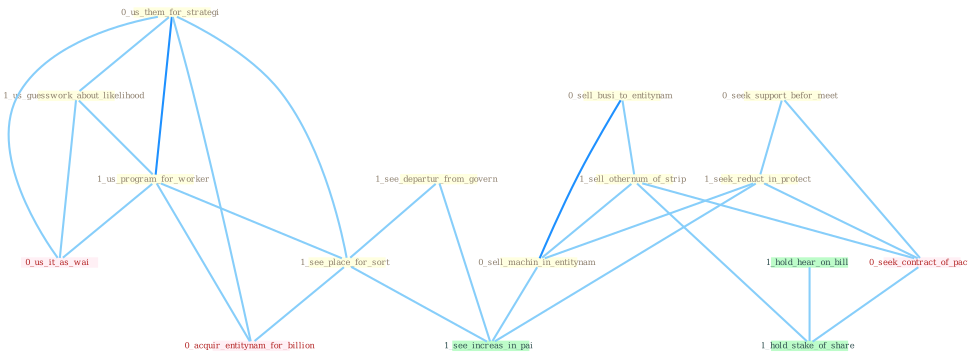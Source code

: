 Graph G{ 
    node
    [shape=polygon,style=filled,width=.5,height=.06,color="#BDFCC9",fixedsize=true,fontsize=4,
    fontcolor="#2f4f4f"];
    {node
    [color="#ffffe0", fontcolor="#8b7d6b"] "0_sell_busi_to_entitynam " "0_us_them_for_strategi " "1_us_guesswork_about_likelihood " "1_us_program_for_worker " "1_sell_othernum_of_strip " "0_seek_support_befor_meet " "1_see_departur_from_govern " "1_seek_reduct_in_protect " "1_see_place_for_sort " "0_sell_machin_in_entitynam "}
{node [color="#fff0f5", fontcolor="#b22222"] "0_seek_contract_of_pact " "0_us_it_as_wai " "0_acquir_entitynam_for_billion "}
edge [color="#B0E2FF"];

	"0_sell_busi_to_entitynam " -- "1_sell_othernum_of_strip " [w="1", color="#87cefa" ];
	"0_sell_busi_to_entitynam " -- "0_sell_machin_in_entitynam " [w="2", color="#1e90ff" , len=0.8];
	"0_us_them_for_strategi " -- "1_us_guesswork_about_likelihood " [w="1", color="#87cefa" ];
	"0_us_them_for_strategi " -- "1_us_program_for_worker " [w="2", color="#1e90ff" , len=0.8];
	"0_us_them_for_strategi " -- "1_see_place_for_sort " [w="1", color="#87cefa" ];
	"0_us_them_for_strategi " -- "0_us_it_as_wai " [w="1", color="#87cefa" ];
	"0_us_them_for_strategi " -- "0_acquir_entitynam_for_billion " [w="1", color="#87cefa" ];
	"1_us_guesswork_about_likelihood " -- "1_us_program_for_worker " [w="1", color="#87cefa" ];
	"1_us_guesswork_about_likelihood " -- "0_us_it_as_wai " [w="1", color="#87cefa" ];
	"1_us_program_for_worker " -- "1_see_place_for_sort " [w="1", color="#87cefa" ];
	"1_us_program_for_worker " -- "0_us_it_as_wai " [w="1", color="#87cefa" ];
	"1_us_program_for_worker " -- "0_acquir_entitynam_for_billion " [w="1", color="#87cefa" ];
	"1_sell_othernum_of_strip " -- "0_sell_machin_in_entitynam " [w="1", color="#87cefa" ];
	"1_sell_othernum_of_strip " -- "0_seek_contract_of_pact " [w="1", color="#87cefa" ];
	"1_sell_othernum_of_strip " -- "1_hold_stake_of_share " [w="1", color="#87cefa" ];
	"0_seek_support_befor_meet " -- "1_seek_reduct_in_protect " [w="1", color="#87cefa" ];
	"0_seek_support_befor_meet " -- "0_seek_contract_of_pact " [w="1", color="#87cefa" ];
	"1_see_departur_from_govern " -- "1_see_place_for_sort " [w="1", color="#87cefa" ];
	"1_see_departur_from_govern " -- "1_see_increas_in_pai " [w="1", color="#87cefa" ];
	"1_seek_reduct_in_protect " -- "0_sell_machin_in_entitynam " [w="1", color="#87cefa" ];
	"1_seek_reduct_in_protect " -- "0_seek_contract_of_pact " [w="1", color="#87cefa" ];
	"1_seek_reduct_in_protect " -- "1_see_increas_in_pai " [w="1", color="#87cefa" ];
	"1_see_place_for_sort " -- "0_acquir_entitynam_for_billion " [w="1", color="#87cefa" ];
	"1_see_place_for_sort " -- "1_see_increas_in_pai " [w="1", color="#87cefa" ];
	"0_sell_machin_in_entitynam " -- "1_see_increas_in_pai " [w="1", color="#87cefa" ];
	"0_seek_contract_of_pact " -- "1_hold_stake_of_share " [w="1", color="#87cefa" ];
	"1_hold_hear_on_bill " -- "1_hold_stake_of_share " [w="1", color="#87cefa" ];
}